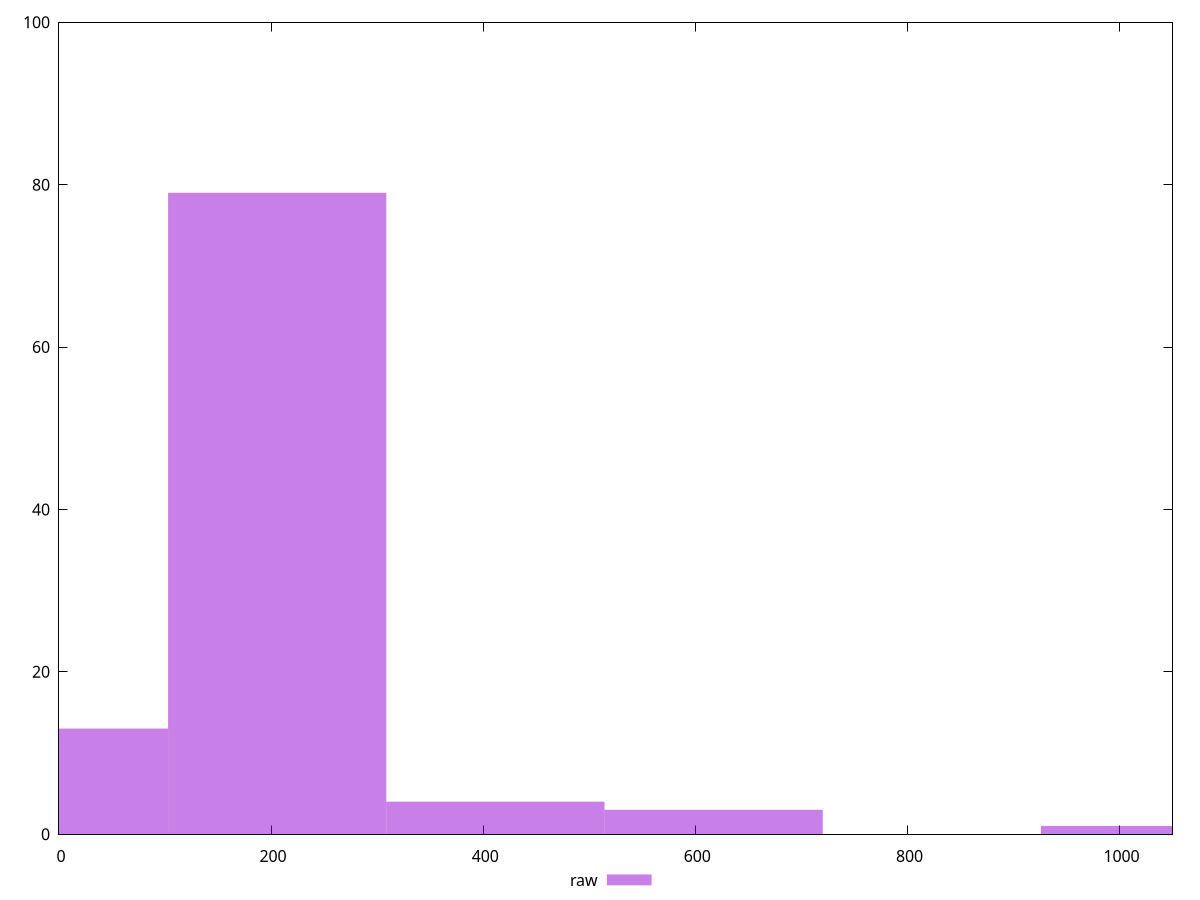 reset

$raw <<EOF
0 13
205.78102052164277 79
411.56204104328555 4
617.3430615649283 3
1028.9051026082138 1
EOF

set key outside below
set boxwidth 205.78102052164277
set xrange [0:1050]
set yrange [0:100]
set trange [0:100]
set style fill transparent solid 0.5 noborder
set terminal svg size 640, 490 enhanced background rgb 'white'
set output "report_00009_2021-02-08T22-37-41.559Z/unused-css-rules/samples/pages/raw/histogram.svg"

plot $raw title "raw" with boxes

reset
